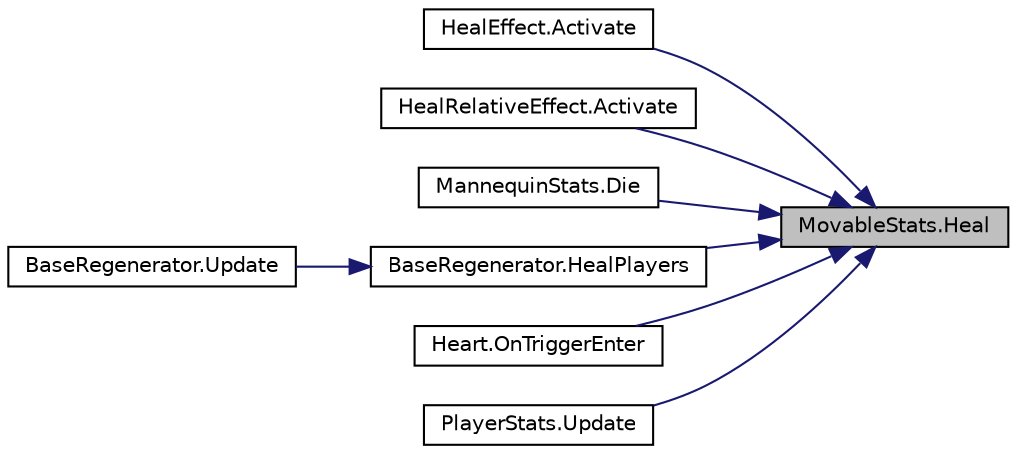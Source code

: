 digraph "MovableStats.Heal"
{
 // INTERACTIVE_SVG=YES
 // LATEX_PDF_SIZE
  bgcolor="transparent";
  edge [fontname="Helvetica",fontsize="10",labelfontname="Helvetica",labelfontsize="10"];
  node [fontname="Helvetica",fontsize="10",shape=record];
  rankdir="RL";
  Node1 [label="MovableStats.Heal",height=0.2,width=0.4,color="black", fillcolor="grey75", style="filled", fontcolor="black",tooltip=" "];
  Node1 -> Node2 [dir="back",color="midnightblue",fontsize="10",style="solid",fontname="Helvetica"];
  Node2 [label="HealEffect.Activate",height=0.2,width=0.4,color="black",URL="$class_heal_effect.html#a339d401861134bd9b6aaf777fe5d1cef",tooltip=" "];
  Node1 -> Node3 [dir="back",color="midnightblue",fontsize="10",style="solid",fontname="Helvetica"];
  Node3 [label="HealRelativeEffect.Activate",height=0.2,width=0.4,color="black",URL="$class_heal_relative_effect.html#a51b9463a8c26ca163a387671a9bbe374",tooltip=" "];
  Node1 -> Node4 [dir="back",color="midnightblue",fontsize="10",style="solid",fontname="Helvetica"];
  Node4 [label="MannequinStats.Die",height=0.2,width=0.4,color="black",URL="$class_mannequin_stats.html#a8bd8eed182eccafe2a9f3a2764e82dc3",tooltip="Function that implements what is done when this entity dies."];
  Node1 -> Node5 [dir="back",color="midnightblue",fontsize="10",style="solid",fontname="Helvetica"];
  Node5 [label="BaseRegenerator.HealPlayers",height=0.2,width=0.4,color="black",URL="$class_base_regenerator.html#a4d65b6c57ff0f1c756eee99844fda2fa",tooltip=" "];
  Node5 -> Node6 [dir="back",color="midnightblue",fontsize="10",style="solid",fontname="Helvetica"];
  Node6 [label="BaseRegenerator.Update",height=0.2,width=0.4,color="black",URL="$class_base_regenerator.html#acecbe261698255104a7aa49ff334be98",tooltip=" "];
  Node1 -> Node7 [dir="back",color="midnightblue",fontsize="10",style="solid",fontname="Helvetica"];
  Node7 [label="Heart.OnTriggerEnter",height=0.2,width=0.4,color="black",URL="$class_heart.html#a0fe409e888708ccf6fa062c07feca68c",tooltip=" "];
  Node1 -> Node8 [dir="back",color="midnightblue",fontsize="10",style="solid",fontname="Helvetica"];
  Node8 [label="PlayerStats.Update",height=0.2,width=0.4,color="black",URL="$class_player_stats.html#a15175185aaa4f8290e5148640f0ff80a",tooltip=" "];
}
